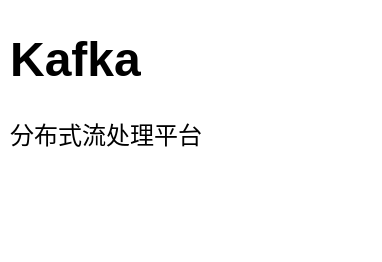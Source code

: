 <mxfile version="12.6.5" type="device"><diagram id="rHibevT8CShOMjhBJ-PA" name="Page-1"><mxGraphModel dx="1186" dy="680" grid="1" gridSize="10" guides="1" tooltips="1" connect="1" arrows="1" fold="1" page="1" pageScale="1" pageWidth="1920" pageHeight="1200" math="0" shadow="0"><root><mxCell id="0"/><mxCell id="1" parent="0"/><mxCell id="LYXijUNTfamLbtc3ltLB-1" value="&lt;h1&gt;Kafka&lt;/h1&gt;&lt;p&gt;分布式流处理平台&lt;/p&gt;" style="text;html=1;strokeColor=none;fillColor=none;spacing=5;spacingTop=-20;whiteSpace=wrap;overflow=hidden;rounded=0;" vertex="1" parent="1"><mxGeometry x="10" y="10" width="190" height="120" as="geometry"/></mxCell></root></mxGraphModel></diagram></mxfile>